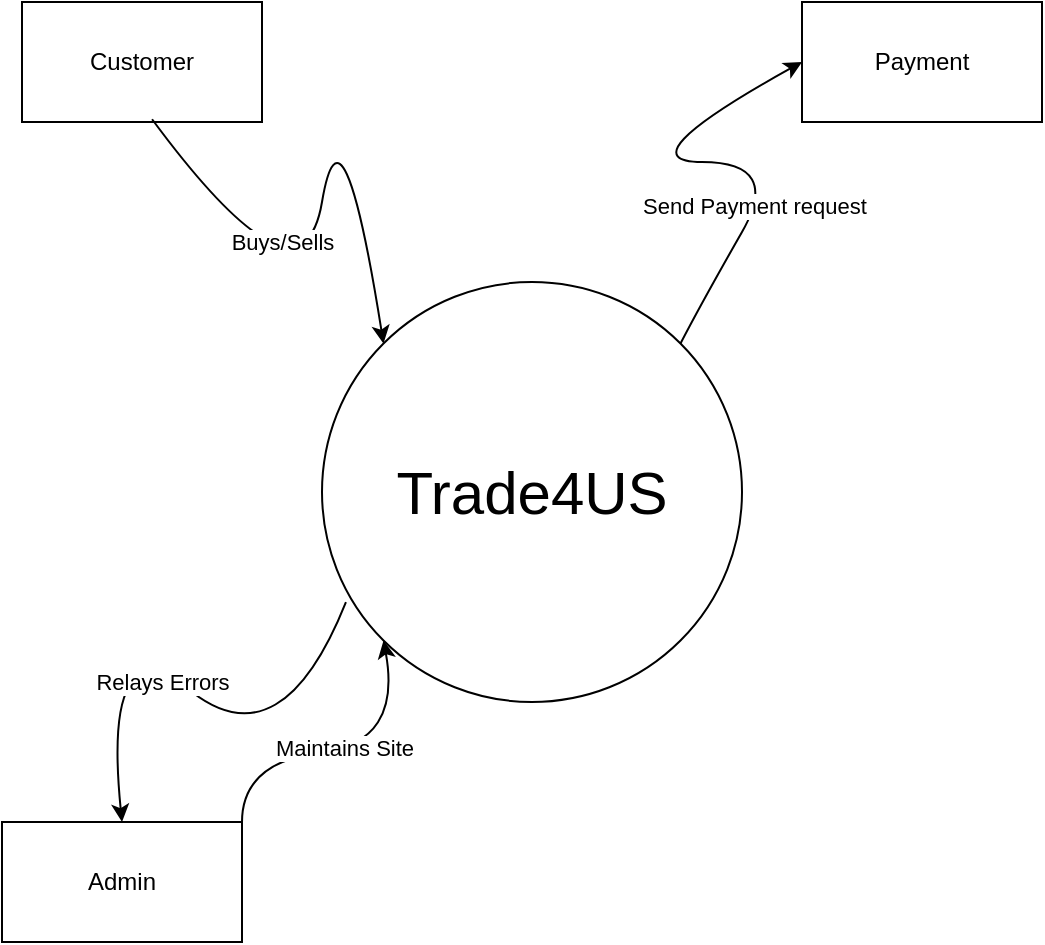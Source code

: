 <mxfile version="27.1.4">
  <diagram name="Page-1" id="RqUee_Yt2_XityIo3Phb">
    <mxGraphModel dx="2066" dy="1145" grid="1" gridSize="10" guides="1" tooltips="1" connect="1" arrows="1" fold="1" page="1" pageScale="1" pageWidth="850" pageHeight="1100" math="0" shadow="0">
      <root>
        <mxCell id="0" />
        <mxCell id="1" parent="0" />
        <mxCell id="8iFa4ew-pXZdf-Gvj92s-1" value="Trade4US" style="ellipse;whiteSpace=wrap;html=1;aspect=fixed;fontSize=30;" parent="1" vertex="1">
          <mxGeometry x="320" y="370" width="210" height="210" as="geometry" />
        </mxCell>
        <mxCell id="8iFa4ew-pXZdf-Gvj92s-2" value="" style="curved=1;endArrow=classic;html=1;rounded=0;entryX=0;entryY=0.5;entryDx=0;entryDy=0;exitX=1;exitY=0;exitDx=0;exitDy=0;" parent="1" source="8iFa4ew-pXZdf-Gvj92s-1" target="8iFa4ew-pXZdf-Gvj92s-3" edge="1">
          <mxGeometry width="50" height="50" relative="1" as="geometry">
            <mxPoint x="460" y="380" as="sourcePoint" />
            <mxPoint x="510" y="330" as="targetPoint" />
            <Array as="points">
              <mxPoint x="510" y="380" />
              <mxPoint x="550" y="310" />
              <mxPoint x="470" y="310" />
            </Array>
          </mxGeometry>
        </mxCell>
        <mxCell id="A5I1kHqpbPy3vd4pj0ea-1" value="Send Payment request" style="edgeLabel;html=1;align=center;verticalAlign=middle;resizable=0;points=[];" parent="8iFa4ew-pXZdf-Gvj92s-2" vertex="1" connectable="0">
          <mxGeometry x="-0.456" y="1" relative="1" as="geometry">
            <mxPoint as="offset" />
          </mxGeometry>
        </mxCell>
        <mxCell id="8iFa4ew-pXZdf-Gvj92s-3" value="Payment" style="rounded=0;whiteSpace=wrap;html=1;" parent="1" vertex="1">
          <mxGeometry x="560" y="230" width="120" height="60" as="geometry" />
        </mxCell>
        <mxCell id="8iFa4ew-pXZdf-Gvj92s-8" value="Admin" style="rounded=0;whiteSpace=wrap;html=1;" parent="1" vertex="1">
          <mxGeometry x="160" y="640" width="120" height="60" as="geometry" />
        </mxCell>
        <mxCell id="8iFa4ew-pXZdf-Gvj92s-9" value="Customer" style="rounded=0;whiteSpace=wrap;html=1;" parent="1" vertex="1">
          <mxGeometry x="170" y="230" width="120" height="60" as="geometry" />
        </mxCell>
        <mxCell id="A5I1kHqpbPy3vd4pj0ea-2" value="" style="curved=1;endArrow=classic;html=1;rounded=0;entryX=0;entryY=0;entryDx=0;entryDy=0;exitX=0.542;exitY=0.977;exitDx=0;exitDy=0;exitPerimeter=0;" parent="1" source="8iFa4ew-pXZdf-Gvj92s-9" target="8iFa4ew-pXZdf-Gvj92s-1" edge="1">
          <mxGeometry width="50" height="50" relative="1" as="geometry">
            <mxPoint x="260" y="390" as="sourcePoint" />
            <mxPoint x="310" y="340" as="targetPoint" />
            <Array as="points">
              <mxPoint x="310" y="390" />
              <mxPoint x="330" y="270" />
            </Array>
          </mxGeometry>
        </mxCell>
        <mxCell id="A5I1kHqpbPy3vd4pj0ea-3" value="Buys/Sells" style="edgeLabel;html=1;align=center;verticalAlign=middle;resizable=0;points=[];" parent="A5I1kHqpbPy3vd4pj0ea-2" vertex="1" connectable="0">
          <mxGeometry x="-0.126" y="7" relative="1" as="geometry">
            <mxPoint x="-10" as="offset" />
          </mxGeometry>
        </mxCell>
        <mxCell id="dUznUQUO3nRxWLBiaah_-3" value="" style="curved=1;endArrow=classic;html=1;rounded=0;entryX=0;entryY=1;entryDx=0;entryDy=0;exitX=1;exitY=0;exitDx=0;exitDy=0;" edge="1" parent="1" source="8iFa4ew-pXZdf-Gvj92s-8" target="8iFa4ew-pXZdf-Gvj92s-1">
          <mxGeometry width="50" height="50" relative="1" as="geometry">
            <mxPoint x="290" y="640" as="sourcePoint" />
            <mxPoint x="340" y="590" as="targetPoint" />
            <Array as="points">
              <mxPoint x="280" y="610" />
              <mxPoint x="360" y="600" />
            </Array>
          </mxGeometry>
        </mxCell>
        <mxCell id="dUznUQUO3nRxWLBiaah_-4" value="Maintains Site" style="edgeLabel;html=1;align=center;verticalAlign=middle;resizable=0;points=[];" vertex="1" connectable="0" parent="dUznUQUO3nRxWLBiaah_-3">
          <mxGeometry x="0.005" y="1" relative="1" as="geometry">
            <mxPoint as="offset" />
          </mxGeometry>
        </mxCell>
        <mxCell id="dUznUQUO3nRxWLBiaah_-6" value="" style="curved=1;endArrow=classic;html=1;rounded=0;entryX=0.5;entryY=0;entryDx=0;entryDy=0;exitX=0.057;exitY=0.762;exitDx=0;exitDy=0;exitPerimeter=0;" edge="1" parent="1" source="8iFa4ew-pXZdf-Gvj92s-1" target="8iFa4ew-pXZdf-Gvj92s-8">
          <mxGeometry width="50" height="50" relative="1" as="geometry">
            <mxPoint x="470" y="730" as="sourcePoint" />
            <mxPoint x="520" y="680" as="targetPoint" />
            <Array as="points">
              <mxPoint x="300" y="610" />
              <mxPoint x="210" y="540" />
            </Array>
          </mxGeometry>
        </mxCell>
        <mxCell id="dUznUQUO3nRxWLBiaah_-7" value="Relays Errors" style="edgeLabel;html=1;align=center;verticalAlign=middle;resizable=0;points=[];" vertex="1" connectable="0" parent="dUznUQUO3nRxWLBiaah_-6">
          <mxGeometry x="0.123" y="6" relative="1" as="geometry">
            <mxPoint x="9" y="6" as="offset" />
          </mxGeometry>
        </mxCell>
      </root>
    </mxGraphModel>
  </diagram>
</mxfile>
